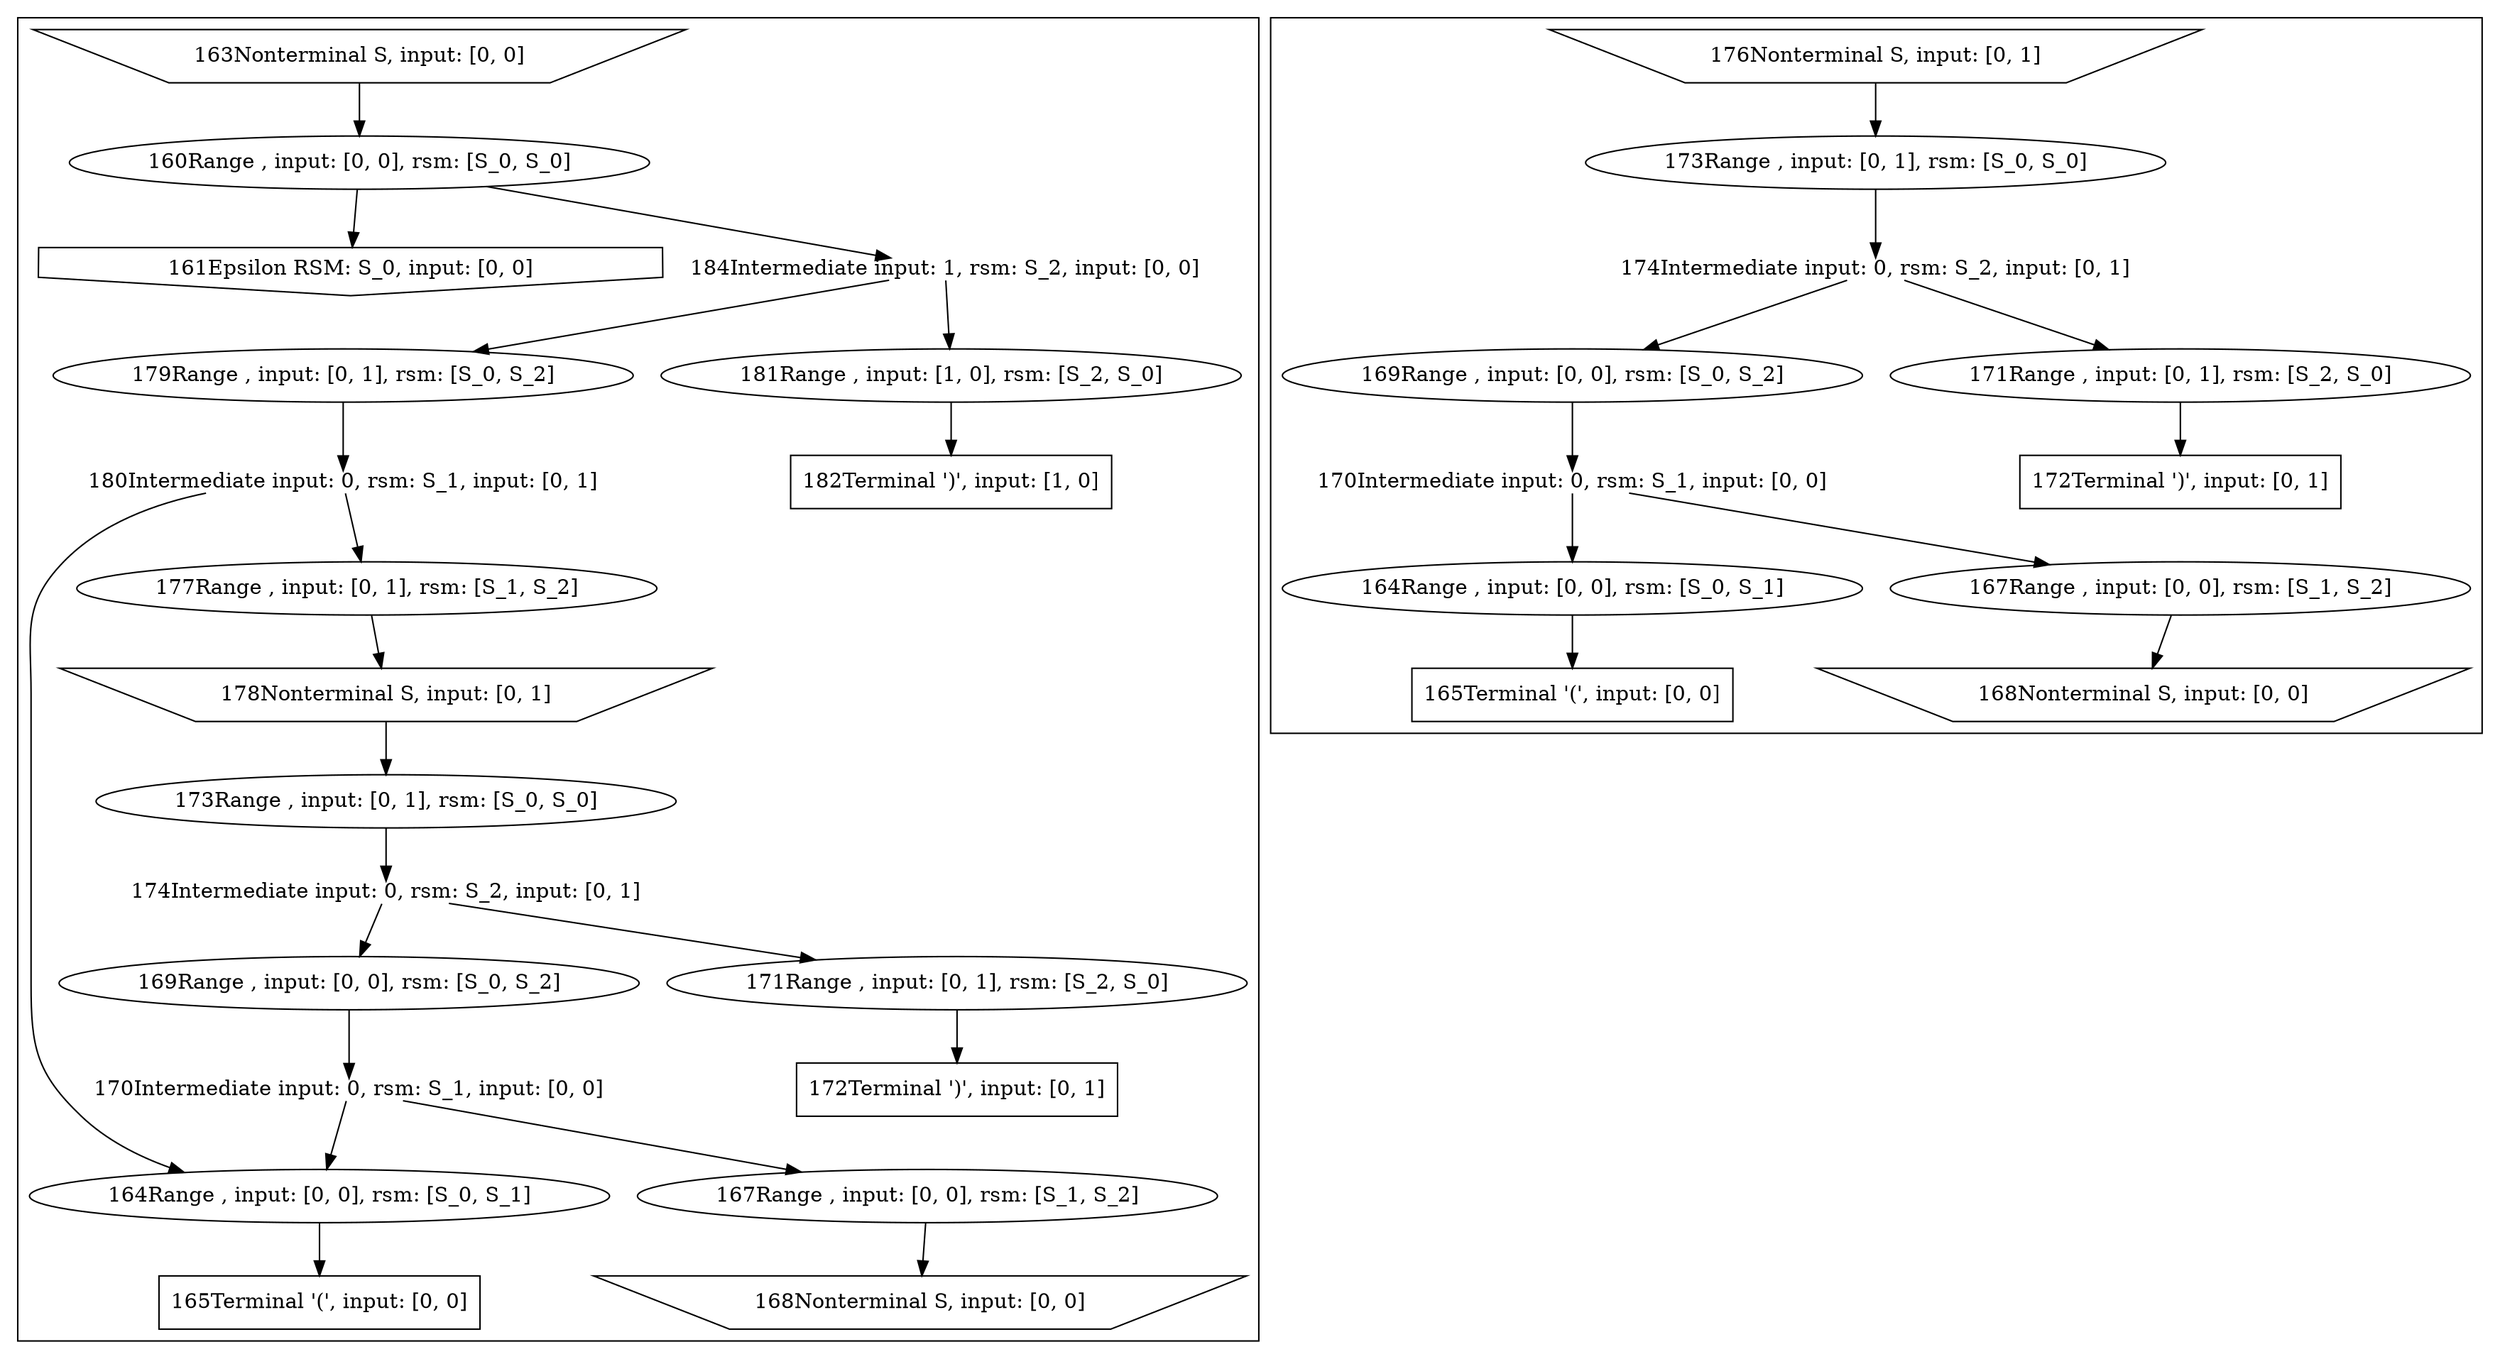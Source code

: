 digraph g {
labelloc="t"
label=""
subgraph cluster_0{
labelloc="t"
_0_0 [label = "160Range , input: [0, 0], rsm: [S_0, S_0]", shape = ellipse]
_0_1 [label = "161Epsilon RSM: S_0, input: [0, 0]", shape = invhouse]
_0_2 [label = "163Nonterminal S, input: [0, 0]", shape = invtrapezium]
_0_3 [label = "164Range , input: [0, 0], rsm: [S_0, S_1]", shape = ellipse]
_0_4 [label = "165Terminal '(', input: [0, 0]", shape = rectangle]
_0_5 [label = "167Range , input: [0, 0], rsm: [S_1, S_2]", shape = ellipse]
_0_6 [label = "168Nonterminal S, input: [0, 0]", shape = invtrapezium]
_0_7 [label = "169Range , input: [0, 0], rsm: [S_0, S_2]", shape = ellipse]
_0_8 [label = "170Intermediate input: 0, rsm: S_1, input: [0, 0]", shape = plain]
_0_9 [label = "171Range , input: [0, 1], rsm: [S_2, S_0]", shape = ellipse]
_0_10 [label = "172Terminal ')', input: [0, 1]", shape = rectangle]
_0_11 [label = "173Range , input: [0, 1], rsm: [S_0, S_0]", shape = ellipse]
_0_12 [label = "174Intermediate input: 0, rsm: S_2, input: [0, 1]", shape = plain]
_0_13 [label = "177Range , input: [0, 1], rsm: [S_1, S_2]", shape = ellipse]
_0_14 [label = "178Nonterminal S, input: [0, 1]", shape = invtrapezium]
_0_15 [label = "179Range , input: [0, 1], rsm: [S_0, S_2]", shape = ellipse]
_0_16 [label = "180Intermediate input: 0, rsm: S_1, input: [0, 1]", shape = plain]
_0_17 [label = "181Range , input: [1, 0], rsm: [S_2, S_0]", shape = ellipse]
_0_18 [label = "182Terminal ')', input: [1, 0]", shape = rectangle]
_0_19 [label = "184Intermediate input: 1, rsm: S_2, input: [0, 0]", shape = plain]
_0_0->_0_1
_0_0->_0_19
_0_2->_0_0
_0_3->_0_4
_0_5->_0_6
_0_7->_0_8
_0_8->_0_3
_0_8->_0_5
_0_9->_0_10
_0_11->_0_12
_0_12->_0_7
_0_12->_0_9
_0_13->_0_14
_0_14->_0_11
_0_15->_0_16
_0_16->_0_3
_0_16->_0_13
_0_17->_0_18
_0_19->_0_15
_0_19->_0_17
}

subgraph cluster_1{
labelloc="t"
_1_0 [label = "164Range , input: [0, 0], rsm: [S_0, S_1]", shape = ellipse]
_1_1 [label = "165Terminal '(', input: [0, 0]", shape = rectangle]
_1_2 [label = "167Range , input: [0, 0], rsm: [S_1, S_2]", shape = ellipse]
_1_3 [label = "168Nonterminal S, input: [0, 0]", shape = invtrapezium]
_1_4 [label = "169Range , input: [0, 0], rsm: [S_0, S_2]", shape = ellipse]
_1_5 [label = "170Intermediate input: 0, rsm: S_1, input: [0, 0]", shape = plain]
_1_6 [label = "171Range , input: [0, 1], rsm: [S_2, S_0]", shape = ellipse]
_1_7 [label = "172Terminal ')', input: [0, 1]", shape = rectangle]
_1_8 [label = "173Range , input: [0, 1], rsm: [S_0, S_0]", shape = ellipse]
_1_9 [label = "174Intermediate input: 0, rsm: S_2, input: [0, 1]", shape = plain]
_1_10 [label = "176Nonterminal S, input: [0, 1]", shape = invtrapezium]
_1_0->_1_1
_1_2->_1_3
_1_4->_1_5
_1_5->_1_0
_1_5->_1_2
_1_6->_1_7
_1_8->_1_9
_1_9->_1_4
_1_9->_1_6
_1_10->_1_8
}

}
